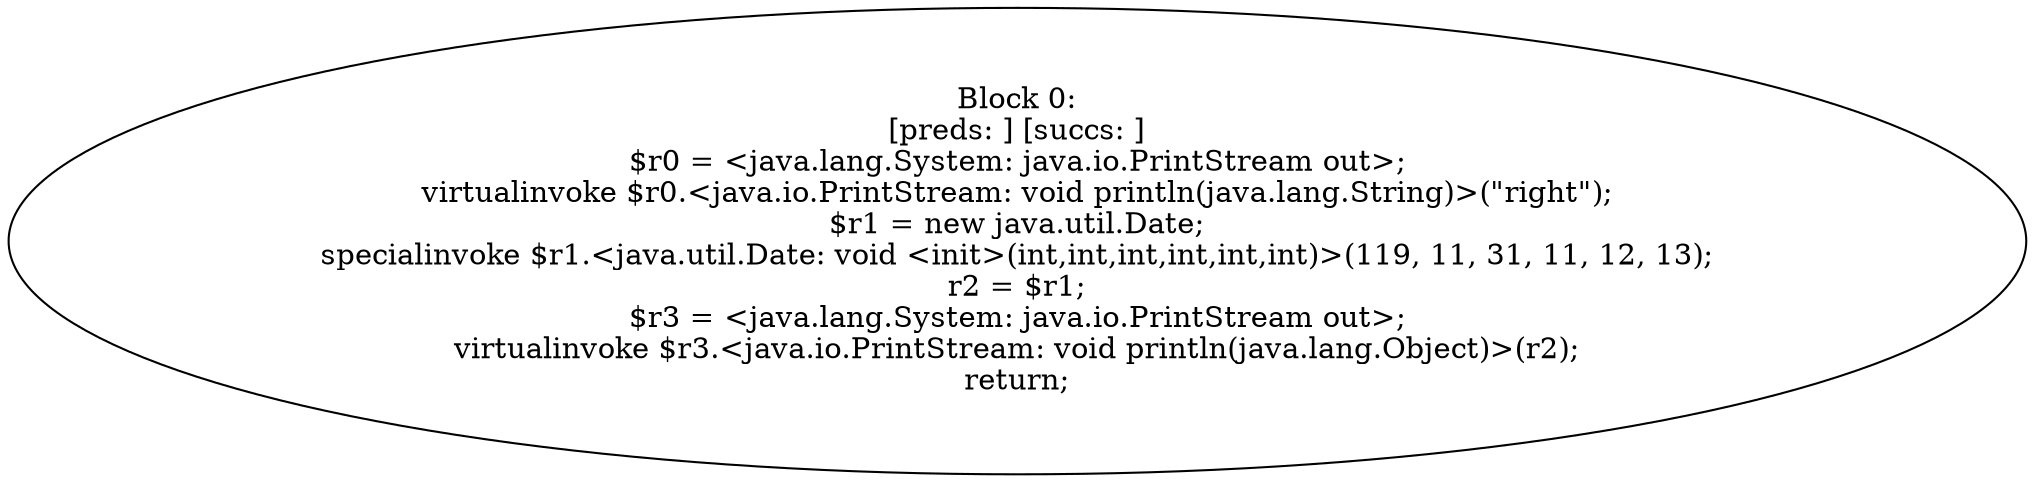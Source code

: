 digraph "unitGraph" {
    "Block 0:
[preds: ] [succs: ]
$r0 = <java.lang.System: java.io.PrintStream out>;
virtualinvoke $r0.<java.io.PrintStream: void println(java.lang.String)>(\"right\");
$r1 = new java.util.Date;
specialinvoke $r1.<java.util.Date: void <init>(int,int,int,int,int,int)>(119, 11, 31, 11, 12, 13);
r2 = $r1;
$r3 = <java.lang.System: java.io.PrintStream out>;
virtualinvoke $r3.<java.io.PrintStream: void println(java.lang.Object)>(r2);
return;
"
}
